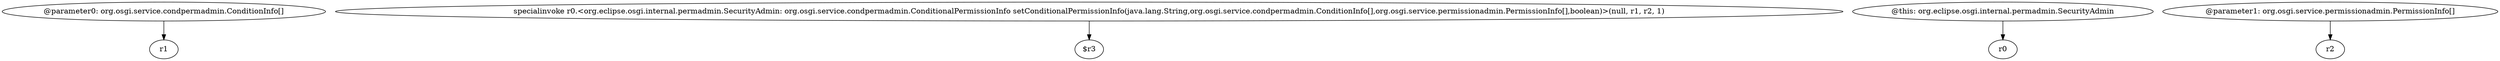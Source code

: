 digraph g {
0[label="@parameter0: org.osgi.service.condpermadmin.ConditionInfo[]"]
1[label="r1"]
0->1[label=""]
2[label="specialinvoke r0.<org.eclipse.osgi.internal.permadmin.SecurityAdmin: org.osgi.service.condpermadmin.ConditionalPermissionInfo setConditionalPermissionInfo(java.lang.String,org.osgi.service.condpermadmin.ConditionInfo[],org.osgi.service.permissionadmin.PermissionInfo[],boolean)>(null, r1, r2, 1)"]
3[label="$r3"]
2->3[label=""]
4[label="@this: org.eclipse.osgi.internal.permadmin.SecurityAdmin"]
5[label="r0"]
4->5[label=""]
6[label="@parameter1: org.osgi.service.permissionadmin.PermissionInfo[]"]
7[label="r2"]
6->7[label=""]
}